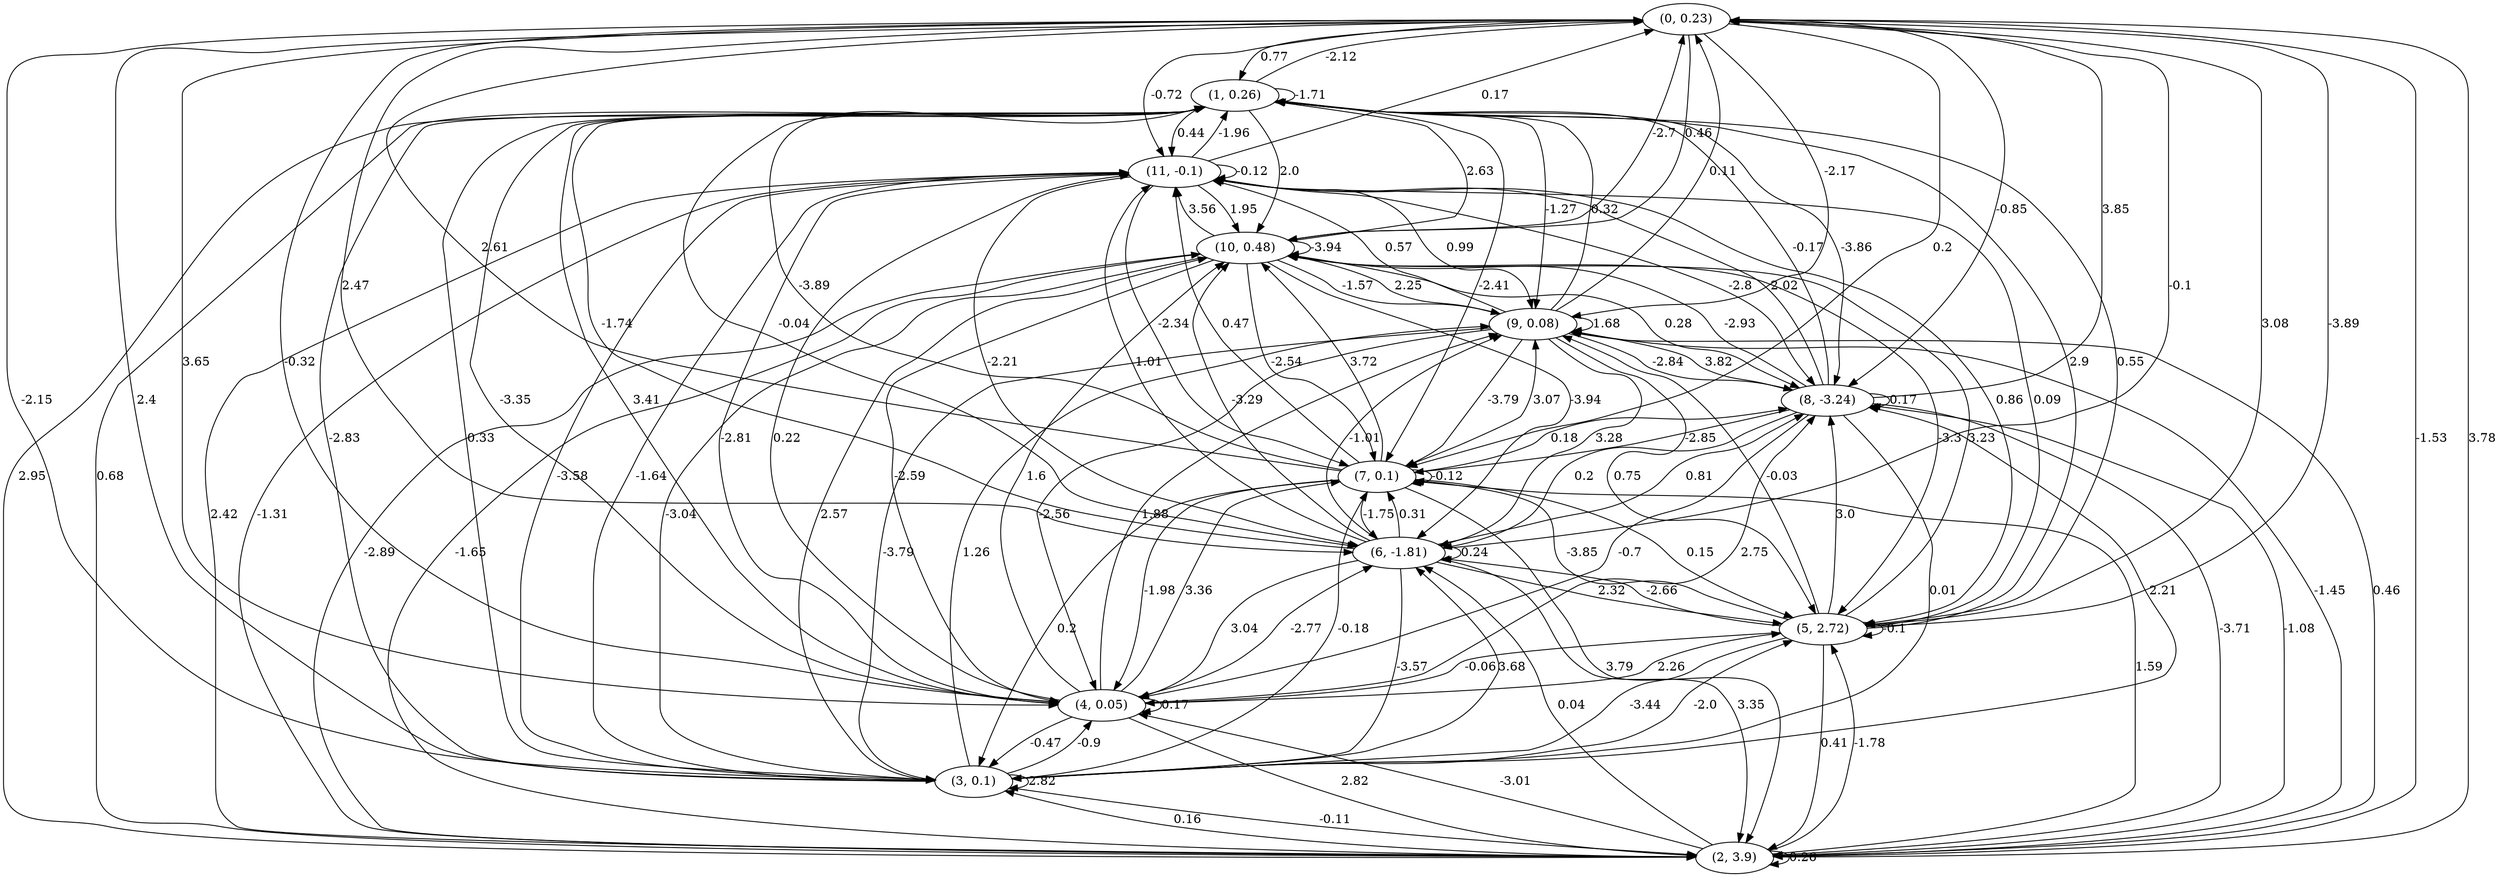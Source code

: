 digraph {
    0 [ label = "(0, 0.23)" ]
    1 [ label = "(1, 0.26)" ]
    2 [ label = "(2, 3.9)" ]
    3 [ label = "(3, 0.1)" ]
    4 [ label = "(4, 0.05)" ]
    5 [ label = "(5, 2.72)" ]
    6 [ label = "(6, -1.81)" ]
    7 [ label = "(7, 0.1)" ]
    8 [ label = "(8, -3.24)" ]
    9 [ label = "(9, 0.08)" ]
    10 [ label = "(10, 0.48)" ]
    11 [ label = "(11, -0.1)" ]
    1 -> 1 [ label = "-1.71" ]
    2 -> 2 [ label = "0.26" ]
    3 -> 3 [ label = "2.82" ]
    4 -> 4 [ label = "0.17" ]
    5 -> 5 [ label = "-0.1" ]
    6 -> 6 [ label = "0.24" ]
    7 -> 7 [ label = "-0.12" ]
    8 -> 8 [ label = "0.17" ]
    9 -> 9 [ label = "1.68" ]
    10 -> 10 [ label = "-3.94" ]
    11 -> 11 [ label = "-0.12" ]
    1 -> 0 [ label = "-2.12" ]
    2 -> 0 [ label = "3.78" ]
    3 -> 0 [ label = "2.4" ]
    4 -> 0 [ label = "-0.32" ]
    5 -> 0 [ label = "-3.89" ]
    6 -> 0 [ label = "-0.1" ]
    7 -> 0 [ label = "2.61" ]
    8 -> 0 [ label = "3.85" ]
    9 -> 0 [ label = "0.11" ]
    10 -> 0 [ label = "-2.7" ]
    11 -> 0 [ label = "0.17" ]
    0 -> 1 [ label = "0.77" ]
    2 -> 1 [ label = "0.68" ]
    3 -> 1 [ label = "-2.83" ]
    4 -> 1 [ label = "3.41" ]
    5 -> 1 [ label = "2.9" ]
    6 -> 1 [ label = "-1.74" ]
    7 -> 1 [ label = "-3.89" ]
    8 -> 1 [ label = "-0.17" ]
    9 -> 1 [ label = "0.32" ]
    10 -> 1 [ label = "2.63" ]
    11 -> 1 [ label = "-1.96" ]
    0 -> 2 [ label = "-1.53" ]
    1 -> 2 [ label = "2.95" ]
    3 -> 2 [ label = "-0.11" ]
    4 -> 2 [ label = "2.82" ]
    5 -> 2 [ label = "0.41" ]
    6 -> 2 [ label = "3.35" ]
    7 -> 2 [ label = "3.79" ]
    8 -> 2 [ label = "-3.71" ]
    9 -> 2 [ label = "-1.45" ]
    10 -> 2 [ label = "-2.89" ]
    11 -> 2 [ label = "2.42" ]
    0 -> 3 [ label = "-2.15" ]
    1 -> 3 [ label = "0.33" ]
    2 -> 3 [ label = "0.16" ]
    4 -> 3 [ label = "-0.47" ]
    5 -> 3 [ label = "-3.44" ]
    6 -> 3 [ label = "-3.57" ]
    7 -> 3 [ label = "0.2" ]
    8 -> 3 [ label = "0.01" ]
    9 -> 3 [ label = "-3.79" ]
    10 -> 3 [ label = "-3.04" ]
    11 -> 3 [ label = "-3.58" ]
    0 -> 4 [ label = "3.65" ]
    1 -> 4 [ label = "-3.35" ]
    2 -> 4 [ label = "-3.01" ]
    3 -> 4 [ label = "-0.9" ]
    5 -> 4 [ label = "-0.06" ]
    6 -> 4 [ label = "3.04" ]
    7 -> 4 [ label = "-1.98" ]
    8 -> 4 [ label = "-0.7" ]
    9 -> 4 [ label = "-2.56" ]
    10 -> 4 [ label = "-2.59" ]
    11 -> 4 [ label = "-2.81" ]
    0 -> 5 [ label = "3.08" ]
    1 -> 5 [ label = "0.55" ]
    2 -> 5 [ label = "-1.78" ]
    3 -> 5 [ label = "-2.0" ]
    4 -> 5 [ label = "2.26" ]
    6 -> 5 [ label = "2.32" ]
    7 -> 5 [ label = "0.15" ]
    9 -> 5 [ label = "0.75" ]
    10 -> 5 [ label = "-3.3" ]
    11 -> 5 [ label = "0.86" ]
    0 -> 6 [ label = "2.47" ]
    1 -> 6 [ label = "-0.04" ]
    2 -> 6 [ label = "0.04" ]
    3 -> 6 [ label = "3.68" ]
    4 -> 6 [ label = "-2.77" ]
    5 -> 6 [ label = "-2.66" ]
    7 -> 6 [ label = "-1.75" ]
    8 -> 6 [ label = "0.2" ]
    9 -> 6 [ label = "3.28" ]
    10 -> 6 [ label = "-3.94" ]
    11 -> 6 [ label = "-2.21" ]
    0 -> 7 [ label = "0.2" ]
    1 -> 7 [ label = "-2.41" ]
    2 -> 7 [ label = "1.59" ]
    3 -> 7 [ label = "-0.18" ]
    4 -> 7 [ label = "3.36" ]
    5 -> 7 [ label = "-3.85" ]
    6 -> 7 [ label = "0.31" ]
    8 -> 7 [ label = "-2.85" ]
    9 -> 7 [ label = "-3.79" ]
    10 -> 7 [ label = "-2.54" ]
    11 -> 7 [ label = "-2.34" ]
    0 -> 8 [ label = "-0.85" ]
    1 -> 8 [ label = "-3.86" ]
    2 -> 8 [ label = "-1.08" ]
    3 -> 8 [ label = "2.21" ]
    4 -> 8 [ label = "2.75" ]
    5 -> 8 [ label = "3.0" ]
    6 -> 8 [ label = "0.81" ]
    7 -> 8 [ label = "0.18" ]
    9 -> 8 [ label = "-2.84" ]
    10 -> 8 [ label = "0.28" ]
    11 -> 8 [ label = "-2.8" ]
    0 -> 9 [ label = "-2.17" ]
    1 -> 9 [ label = "-1.27" ]
    2 -> 9 [ label = "0.46" ]
    3 -> 9 [ label = "1.26" ]
    4 -> 9 [ label = "1.88" ]
    5 -> 9 [ label = "-0.03" ]
    6 -> 9 [ label = "-1.01" ]
    7 -> 9 [ label = "3.07" ]
    8 -> 9 [ label = "3.82" ]
    10 -> 9 [ label = "-1.57" ]
    11 -> 9 [ label = "0.99" ]
    0 -> 10 [ label = "0.46" ]
    1 -> 10 [ label = "2.0" ]
    2 -> 10 [ label = "-1.65" ]
    3 -> 10 [ label = "2.57" ]
    4 -> 10 [ label = "1.6" ]
    5 -> 10 [ label = "3.23" ]
    6 -> 10 [ label = "-3.29" ]
    7 -> 10 [ label = "3.72" ]
    8 -> 10 [ label = "-2.93" ]
    9 -> 10 [ label = "2.25" ]
    11 -> 10 [ label = "1.95" ]
    0 -> 11 [ label = "-0.72" ]
    1 -> 11 [ label = "0.44" ]
    2 -> 11 [ label = "-1.31" ]
    3 -> 11 [ label = "-1.64" ]
    4 -> 11 [ label = "0.22" ]
    5 -> 11 [ label = "0.09" ]
    6 -> 11 [ label = "1.01" ]
    7 -> 11 [ label = "0.47" ]
    8 -> 11 [ label = "2.02" ]
    9 -> 11 [ label = "0.57" ]
    10 -> 11 [ label = "3.56" ]
}

